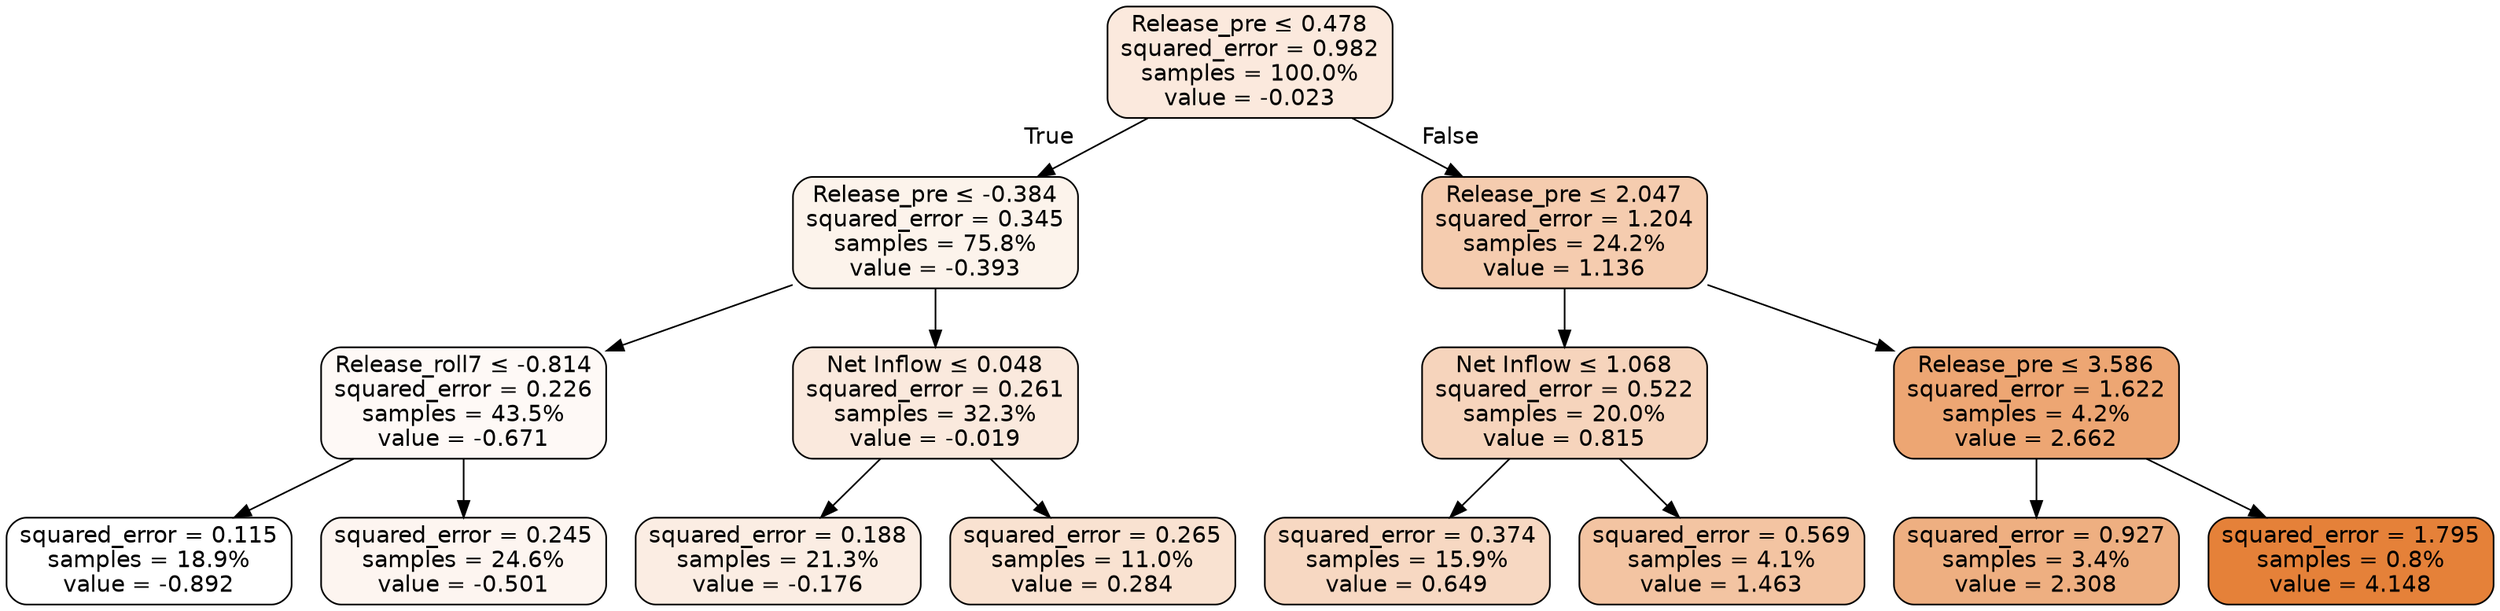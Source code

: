 digraph Tree {
node [shape=box, style="filled, rounded", color="black", fontname="helvetica"] ;
edge [fontname="helvetica"] ;
0 [label=<Release_pre &le; 0.478<br/>squared_error = 0.982<br/>samples = 100.0%<br/>value = -0.023>, fillcolor="#fbe9dd"] ;
1 [label=<Release_pre &le; -0.384<br/>squared_error = 0.345<br/>samples = 75.8%<br/>value = -0.393>, fillcolor="#fcf3eb"] ;
0 -> 1 [labeldistance=2.5, labelangle=45, headlabel="True"] ;
2 [label=<Release_roll7 &le; -0.814<br/>squared_error = 0.226<br/>samples = 43.5%<br/>value = -0.671>, fillcolor="#fef9f6"] ;
1 -> 2 ;
3 [label=<squared_error = 0.115<br/>samples = 18.9%<br/>value = -0.892>, fillcolor="#ffffff"] ;
2 -> 3 ;
4 [label=<squared_error = 0.245<br/>samples = 24.6%<br/>value = -0.501>, fillcolor="#fdf5f0"] ;
2 -> 4 ;
5 [label=<Net Inflow &le; 0.048<br/>squared_error = 0.261<br/>samples = 32.3%<br/>value = -0.019>, fillcolor="#fae9dd"] ;
1 -> 5 ;
6 [label=<squared_error = 0.188<br/>samples = 21.3%<br/>value = -0.176>, fillcolor="#fbede3"] ;
5 -> 6 ;
7 [label=<squared_error = 0.265<br/>samples = 11.0%<br/>value = 0.284>, fillcolor="#f9e2d1"] ;
5 -> 7 ;
8 [label=<Release_pre &le; 2.047<br/>squared_error = 1.204<br/>samples = 24.2%<br/>value = 1.136>, fillcolor="#f5ccaf"] ;
0 -> 8 [labeldistance=2.5, labelangle=-45, headlabel="False"] ;
9 [label=<Net Inflow &le; 1.068<br/>squared_error = 0.522<br/>samples = 20.0%<br/>value = 0.815>, fillcolor="#f6d4bc"] ;
8 -> 9 ;
10 [label=<squared_error = 0.374<br/>samples = 15.9%<br/>value = 0.649>, fillcolor="#f7d8c2"] ;
9 -> 10 ;
11 [label=<squared_error = 0.569<br/>samples = 4.1%<br/>value = 1.463>, fillcolor="#f3c4a2"] ;
9 -> 11 ;
12 [label=<Release_pre &le; 3.586<br/>squared_error = 1.622<br/>samples = 4.2%<br/>value = 2.662>, fillcolor="#eda673"] ;
8 -> 12 ;
13 [label=<squared_error = 0.927<br/>samples = 3.4%<br/>value = 2.308>, fillcolor="#eeaf81"] ;
12 -> 13 ;
14 [label=<squared_error = 1.795<br/>samples = 0.8%<br/>value = 4.148>, fillcolor="#e58139"] ;
12 -> 14 ;
}